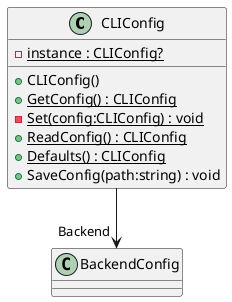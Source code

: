 @startuml
class CLIConfig {
    + CLIConfig()
    + {static} GetConfig() : CLIConfig
    - {static} Set(config:CLIConfig) : void
    + {static} ReadConfig() : CLIConfig
    + {static} Defaults() : CLIConfig
    + SaveConfig(path:string) : void
    - {static} instance : CLIConfig?
}
CLIConfig --> "Backend" BackendConfig
@enduml
